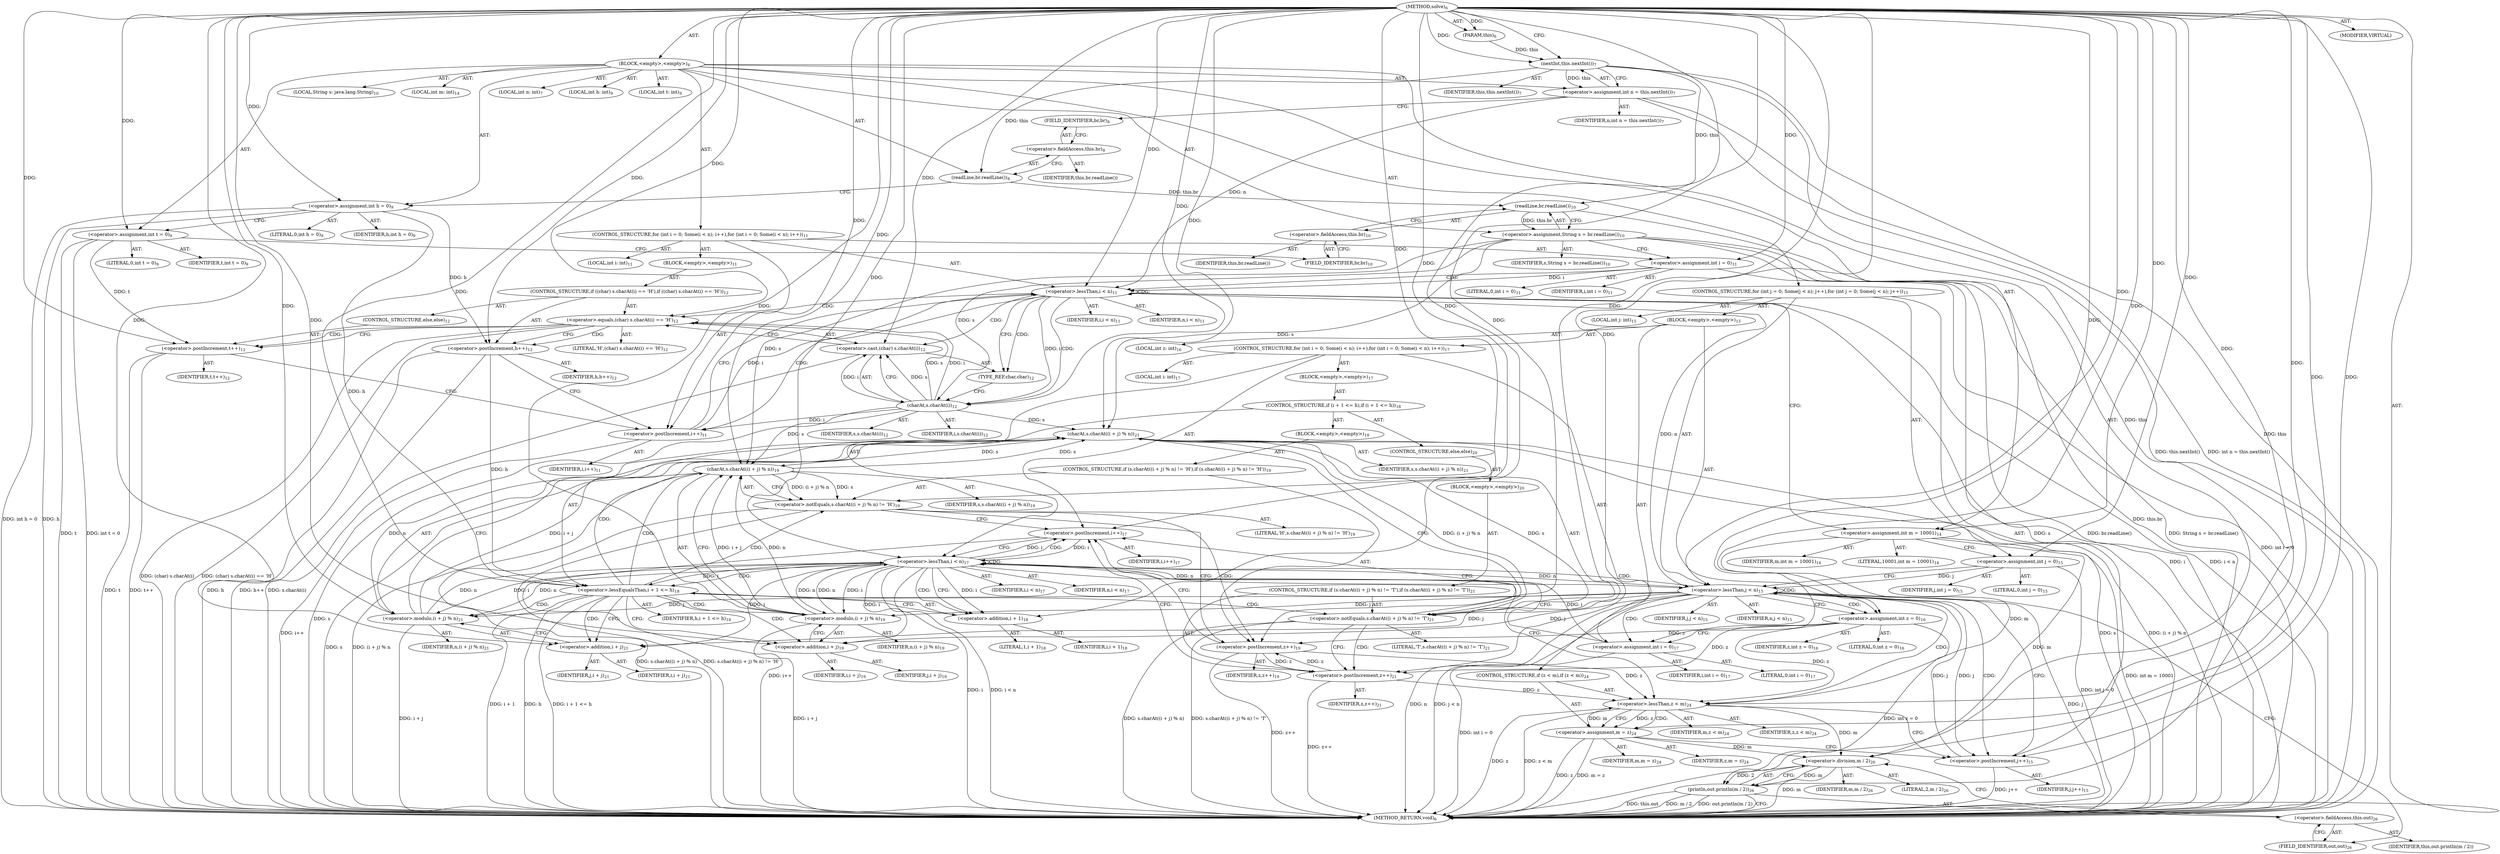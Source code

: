 digraph "solve" {  
"26" [label = <(METHOD,solve)<SUB>6</SUB>> ]
"4" [label = <(PARAM,this)<SUB>6</SUB>> ]
"27" [label = <(BLOCK,&lt;empty&gt;,&lt;empty&gt;)<SUB>6</SUB>> ]
"28" [label = <(LOCAL,int n: int)<SUB>7</SUB>> ]
"29" [label = <(&lt;operator&gt;.assignment,int n = this.nextInt())<SUB>7</SUB>> ]
"30" [label = <(IDENTIFIER,n,int n = this.nextInt())<SUB>7</SUB>> ]
"31" [label = <(nextInt,this.nextInt())<SUB>7</SUB>> ]
"3" [label = <(IDENTIFIER,this,this.nextInt())<SUB>7</SUB>> ]
"32" [label = <(readLine,br.readLine())<SUB>8</SUB>> ]
"33" [label = <(&lt;operator&gt;.fieldAccess,this.br)<SUB>8</SUB>> ]
"34" [label = <(IDENTIFIER,this,br.readLine())> ]
"35" [label = <(FIELD_IDENTIFIER,br,br)<SUB>8</SUB>> ]
"36" [label = <(LOCAL,int h: int)<SUB>9</SUB>> ]
"37" [label = <(LOCAL,int t: int)<SUB>9</SUB>> ]
"38" [label = <(&lt;operator&gt;.assignment,int h = 0)<SUB>9</SUB>> ]
"39" [label = <(IDENTIFIER,h,int h = 0)<SUB>9</SUB>> ]
"40" [label = <(LITERAL,0,int h = 0)<SUB>9</SUB>> ]
"41" [label = <(&lt;operator&gt;.assignment,int t = 0)<SUB>9</SUB>> ]
"42" [label = <(IDENTIFIER,t,int t = 0)<SUB>9</SUB>> ]
"43" [label = <(LITERAL,0,int t = 0)<SUB>9</SUB>> ]
"44" [label = <(LOCAL,String s: java.lang.String)<SUB>10</SUB>> ]
"45" [label = <(&lt;operator&gt;.assignment,String s = br.readLine())<SUB>10</SUB>> ]
"46" [label = <(IDENTIFIER,s,String s = br.readLine())<SUB>10</SUB>> ]
"47" [label = <(readLine,br.readLine())<SUB>10</SUB>> ]
"48" [label = <(&lt;operator&gt;.fieldAccess,this.br)<SUB>10</SUB>> ]
"49" [label = <(IDENTIFIER,this,br.readLine())> ]
"50" [label = <(FIELD_IDENTIFIER,br,br)<SUB>10</SUB>> ]
"51" [label = <(CONTROL_STRUCTURE,for (int i = 0; Some(i &lt; n); i++),for (int i = 0; Some(i &lt; n); i++))<SUB>11</SUB>> ]
"52" [label = <(LOCAL,int i: int)<SUB>11</SUB>> ]
"53" [label = <(&lt;operator&gt;.assignment,int i = 0)<SUB>11</SUB>> ]
"54" [label = <(IDENTIFIER,i,int i = 0)<SUB>11</SUB>> ]
"55" [label = <(LITERAL,0,int i = 0)<SUB>11</SUB>> ]
"56" [label = <(&lt;operator&gt;.lessThan,i &lt; n)<SUB>11</SUB>> ]
"57" [label = <(IDENTIFIER,i,i &lt; n)<SUB>11</SUB>> ]
"58" [label = <(IDENTIFIER,n,i &lt; n)<SUB>11</SUB>> ]
"59" [label = <(&lt;operator&gt;.postIncrement,i++)<SUB>11</SUB>> ]
"60" [label = <(IDENTIFIER,i,i++)<SUB>11</SUB>> ]
"61" [label = <(BLOCK,&lt;empty&gt;,&lt;empty&gt;)<SUB>11</SUB>> ]
"62" [label = <(CONTROL_STRUCTURE,if ((char) s.charAt(i) == 'H'),if ((char) s.charAt(i) == 'H'))<SUB>12</SUB>> ]
"63" [label = <(&lt;operator&gt;.equals,(char) s.charAt(i) == 'H')<SUB>12</SUB>> ]
"64" [label = <(&lt;operator&gt;.cast,(char) s.charAt(i))<SUB>12</SUB>> ]
"65" [label = <(TYPE_REF,char,char)<SUB>12</SUB>> ]
"66" [label = <(charAt,s.charAt(i))<SUB>12</SUB>> ]
"67" [label = <(IDENTIFIER,s,s.charAt(i))<SUB>12</SUB>> ]
"68" [label = <(IDENTIFIER,i,s.charAt(i))<SUB>12</SUB>> ]
"69" [label = <(LITERAL,'H',(char) s.charAt(i) == 'H')<SUB>12</SUB>> ]
"70" [label = <(&lt;operator&gt;.postIncrement,h++)<SUB>12</SUB>> ]
"71" [label = <(IDENTIFIER,h,h++)<SUB>12</SUB>> ]
"72" [label = <(CONTROL_STRUCTURE,else,else)<SUB>12</SUB>> ]
"73" [label = <(&lt;operator&gt;.postIncrement,t++)<SUB>12</SUB>> ]
"74" [label = <(IDENTIFIER,t,t++)<SUB>12</SUB>> ]
"75" [label = <(LOCAL,int m: int)<SUB>14</SUB>> ]
"76" [label = <(&lt;operator&gt;.assignment,int m = 10001)<SUB>14</SUB>> ]
"77" [label = <(IDENTIFIER,m,int m = 10001)<SUB>14</SUB>> ]
"78" [label = <(LITERAL,10001,int m = 10001)<SUB>14</SUB>> ]
"79" [label = <(CONTROL_STRUCTURE,for (int j = 0; Some(j &lt; n); j++),for (int j = 0; Some(j &lt; n); j++))<SUB>15</SUB>> ]
"80" [label = <(LOCAL,int j: int)<SUB>15</SUB>> ]
"81" [label = <(&lt;operator&gt;.assignment,int j = 0)<SUB>15</SUB>> ]
"82" [label = <(IDENTIFIER,j,int j = 0)<SUB>15</SUB>> ]
"83" [label = <(LITERAL,0,int j = 0)<SUB>15</SUB>> ]
"84" [label = <(&lt;operator&gt;.lessThan,j &lt; n)<SUB>15</SUB>> ]
"85" [label = <(IDENTIFIER,j,j &lt; n)<SUB>15</SUB>> ]
"86" [label = <(IDENTIFIER,n,j &lt; n)<SUB>15</SUB>> ]
"87" [label = <(&lt;operator&gt;.postIncrement,j++)<SUB>15</SUB>> ]
"88" [label = <(IDENTIFIER,j,j++)<SUB>15</SUB>> ]
"89" [label = <(BLOCK,&lt;empty&gt;,&lt;empty&gt;)<SUB>15</SUB>> ]
"90" [label = <(LOCAL,int z: int)<SUB>16</SUB>> ]
"91" [label = <(&lt;operator&gt;.assignment,int z = 0)<SUB>16</SUB>> ]
"92" [label = <(IDENTIFIER,z,int z = 0)<SUB>16</SUB>> ]
"93" [label = <(LITERAL,0,int z = 0)<SUB>16</SUB>> ]
"94" [label = <(CONTROL_STRUCTURE,for (int i = 0; Some(i &lt; n); i++),for (int i = 0; Some(i &lt; n); i++))<SUB>17</SUB>> ]
"95" [label = <(LOCAL,int i: int)<SUB>17</SUB>> ]
"96" [label = <(&lt;operator&gt;.assignment,int i = 0)<SUB>17</SUB>> ]
"97" [label = <(IDENTIFIER,i,int i = 0)<SUB>17</SUB>> ]
"98" [label = <(LITERAL,0,int i = 0)<SUB>17</SUB>> ]
"99" [label = <(&lt;operator&gt;.lessThan,i &lt; n)<SUB>17</SUB>> ]
"100" [label = <(IDENTIFIER,i,i &lt; n)<SUB>17</SUB>> ]
"101" [label = <(IDENTIFIER,n,i &lt; n)<SUB>17</SUB>> ]
"102" [label = <(&lt;operator&gt;.postIncrement,i++)<SUB>17</SUB>> ]
"103" [label = <(IDENTIFIER,i,i++)<SUB>17</SUB>> ]
"104" [label = <(BLOCK,&lt;empty&gt;,&lt;empty&gt;)<SUB>17</SUB>> ]
"105" [label = <(CONTROL_STRUCTURE,if (i + 1 &lt;= h),if (i + 1 &lt;= h))<SUB>18</SUB>> ]
"106" [label = <(&lt;operator&gt;.lessEqualsThan,i + 1 &lt;= h)<SUB>18</SUB>> ]
"107" [label = <(&lt;operator&gt;.addition,i + 1)<SUB>18</SUB>> ]
"108" [label = <(IDENTIFIER,i,i + 1)<SUB>18</SUB>> ]
"109" [label = <(LITERAL,1,i + 1)<SUB>18</SUB>> ]
"110" [label = <(IDENTIFIER,h,i + 1 &lt;= h)<SUB>18</SUB>> ]
"111" [label = <(BLOCK,&lt;empty&gt;,&lt;empty&gt;)<SUB>18</SUB>> ]
"112" [label = <(CONTROL_STRUCTURE,if (s.charAt((i + j) % n) != 'H'),if (s.charAt((i + j) % n) != 'H'))<SUB>19</SUB>> ]
"113" [label = <(&lt;operator&gt;.notEquals,s.charAt((i + j) % n) != 'H')<SUB>19</SUB>> ]
"114" [label = <(charAt,s.charAt((i + j) % n))<SUB>19</SUB>> ]
"115" [label = <(IDENTIFIER,s,s.charAt((i + j) % n))<SUB>19</SUB>> ]
"116" [label = <(&lt;operator&gt;.modulo,(i + j) % n)<SUB>19</SUB>> ]
"117" [label = <(&lt;operator&gt;.addition,i + j)<SUB>19</SUB>> ]
"118" [label = <(IDENTIFIER,i,i + j)<SUB>19</SUB>> ]
"119" [label = <(IDENTIFIER,j,i + j)<SUB>19</SUB>> ]
"120" [label = <(IDENTIFIER,n,(i + j) % n)<SUB>19</SUB>> ]
"121" [label = <(LITERAL,'H',s.charAt((i + j) % n) != 'H')<SUB>19</SUB>> ]
"122" [label = <(&lt;operator&gt;.postIncrement,z++)<SUB>19</SUB>> ]
"123" [label = <(IDENTIFIER,z,z++)<SUB>19</SUB>> ]
"124" [label = <(CONTROL_STRUCTURE,else,else)<SUB>20</SUB>> ]
"125" [label = <(BLOCK,&lt;empty&gt;,&lt;empty&gt;)<SUB>20</SUB>> ]
"126" [label = <(CONTROL_STRUCTURE,if (s.charAt((i + j) % n) != 'T'),if (s.charAt((i + j) % n) != 'T'))<SUB>21</SUB>> ]
"127" [label = <(&lt;operator&gt;.notEquals,s.charAt((i + j) % n) != 'T')<SUB>21</SUB>> ]
"128" [label = <(charAt,s.charAt((i + j) % n))<SUB>21</SUB>> ]
"129" [label = <(IDENTIFIER,s,s.charAt((i + j) % n))<SUB>21</SUB>> ]
"130" [label = <(&lt;operator&gt;.modulo,(i + j) % n)<SUB>21</SUB>> ]
"131" [label = <(&lt;operator&gt;.addition,i + j)<SUB>21</SUB>> ]
"132" [label = <(IDENTIFIER,i,i + j)<SUB>21</SUB>> ]
"133" [label = <(IDENTIFIER,j,i + j)<SUB>21</SUB>> ]
"134" [label = <(IDENTIFIER,n,(i + j) % n)<SUB>21</SUB>> ]
"135" [label = <(LITERAL,'T',s.charAt((i + j) % n) != 'T')<SUB>21</SUB>> ]
"136" [label = <(&lt;operator&gt;.postIncrement,z++)<SUB>21</SUB>> ]
"137" [label = <(IDENTIFIER,z,z++)<SUB>21</SUB>> ]
"138" [label = <(CONTROL_STRUCTURE,if (z &lt; m),if (z &lt; m))<SUB>24</SUB>> ]
"139" [label = <(&lt;operator&gt;.lessThan,z &lt; m)<SUB>24</SUB>> ]
"140" [label = <(IDENTIFIER,z,z &lt; m)<SUB>24</SUB>> ]
"141" [label = <(IDENTIFIER,m,z &lt; m)<SUB>24</SUB>> ]
"142" [label = <(&lt;operator&gt;.assignment,m = z)<SUB>24</SUB>> ]
"143" [label = <(IDENTIFIER,m,m = z)<SUB>24</SUB>> ]
"144" [label = <(IDENTIFIER,z,m = z)<SUB>24</SUB>> ]
"145" [label = <(println,out.println(m / 2))<SUB>26</SUB>> ]
"146" [label = <(&lt;operator&gt;.fieldAccess,this.out)<SUB>26</SUB>> ]
"147" [label = <(IDENTIFIER,this,out.println(m / 2))> ]
"148" [label = <(FIELD_IDENTIFIER,out,out)<SUB>26</SUB>> ]
"149" [label = <(&lt;operator&gt;.division,m / 2)<SUB>26</SUB>> ]
"150" [label = <(IDENTIFIER,m,m / 2)<SUB>26</SUB>> ]
"151" [label = <(LITERAL,2,m / 2)<SUB>26</SUB>> ]
"152" [label = <(MODIFIER,VIRTUAL)> ]
"153" [label = <(METHOD_RETURN,void)<SUB>6</SUB>> ]
  "26" -> "4"  [ label = "AST: "] 
  "26" -> "27"  [ label = "AST: "] 
  "26" -> "152"  [ label = "AST: "] 
  "26" -> "153"  [ label = "AST: "] 
  "27" -> "28"  [ label = "AST: "] 
  "27" -> "29"  [ label = "AST: "] 
  "27" -> "32"  [ label = "AST: "] 
  "27" -> "36"  [ label = "AST: "] 
  "27" -> "37"  [ label = "AST: "] 
  "27" -> "38"  [ label = "AST: "] 
  "27" -> "41"  [ label = "AST: "] 
  "27" -> "44"  [ label = "AST: "] 
  "27" -> "45"  [ label = "AST: "] 
  "27" -> "51"  [ label = "AST: "] 
  "27" -> "75"  [ label = "AST: "] 
  "27" -> "76"  [ label = "AST: "] 
  "27" -> "79"  [ label = "AST: "] 
  "27" -> "145"  [ label = "AST: "] 
  "29" -> "30"  [ label = "AST: "] 
  "29" -> "31"  [ label = "AST: "] 
  "31" -> "3"  [ label = "AST: "] 
  "32" -> "33"  [ label = "AST: "] 
  "33" -> "34"  [ label = "AST: "] 
  "33" -> "35"  [ label = "AST: "] 
  "38" -> "39"  [ label = "AST: "] 
  "38" -> "40"  [ label = "AST: "] 
  "41" -> "42"  [ label = "AST: "] 
  "41" -> "43"  [ label = "AST: "] 
  "45" -> "46"  [ label = "AST: "] 
  "45" -> "47"  [ label = "AST: "] 
  "47" -> "48"  [ label = "AST: "] 
  "48" -> "49"  [ label = "AST: "] 
  "48" -> "50"  [ label = "AST: "] 
  "51" -> "52"  [ label = "AST: "] 
  "51" -> "53"  [ label = "AST: "] 
  "51" -> "56"  [ label = "AST: "] 
  "51" -> "59"  [ label = "AST: "] 
  "51" -> "61"  [ label = "AST: "] 
  "53" -> "54"  [ label = "AST: "] 
  "53" -> "55"  [ label = "AST: "] 
  "56" -> "57"  [ label = "AST: "] 
  "56" -> "58"  [ label = "AST: "] 
  "59" -> "60"  [ label = "AST: "] 
  "61" -> "62"  [ label = "AST: "] 
  "62" -> "63"  [ label = "AST: "] 
  "62" -> "70"  [ label = "AST: "] 
  "62" -> "72"  [ label = "AST: "] 
  "63" -> "64"  [ label = "AST: "] 
  "63" -> "69"  [ label = "AST: "] 
  "64" -> "65"  [ label = "AST: "] 
  "64" -> "66"  [ label = "AST: "] 
  "66" -> "67"  [ label = "AST: "] 
  "66" -> "68"  [ label = "AST: "] 
  "70" -> "71"  [ label = "AST: "] 
  "72" -> "73"  [ label = "AST: "] 
  "73" -> "74"  [ label = "AST: "] 
  "76" -> "77"  [ label = "AST: "] 
  "76" -> "78"  [ label = "AST: "] 
  "79" -> "80"  [ label = "AST: "] 
  "79" -> "81"  [ label = "AST: "] 
  "79" -> "84"  [ label = "AST: "] 
  "79" -> "87"  [ label = "AST: "] 
  "79" -> "89"  [ label = "AST: "] 
  "81" -> "82"  [ label = "AST: "] 
  "81" -> "83"  [ label = "AST: "] 
  "84" -> "85"  [ label = "AST: "] 
  "84" -> "86"  [ label = "AST: "] 
  "87" -> "88"  [ label = "AST: "] 
  "89" -> "90"  [ label = "AST: "] 
  "89" -> "91"  [ label = "AST: "] 
  "89" -> "94"  [ label = "AST: "] 
  "89" -> "138"  [ label = "AST: "] 
  "91" -> "92"  [ label = "AST: "] 
  "91" -> "93"  [ label = "AST: "] 
  "94" -> "95"  [ label = "AST: "] 
  "94" -> "96"  [ label = "AST: "] 
  "94" -> "99"  [ label = "AST: "] 
  "94" -> "102"  [ label = "AST: "] 
  "94" -> "104"  [ label = "AST: "] 
  "96" -> "97"  [ label = "AST: "] 
  "96" -> "98"  [ label = "AST: "] 
  "99" -> "100"  [ label = "AST: "] 
  "99" -> "101"  [ label = "AST: "] 
  "102" -> "103"  [ label = "AST: "] 
  "104" -> "105"  [ label = "AST: "] 
  "105" -> "106"  [ label = "AST: "] 
  "105" -> "111"  [ label = "AST: "] 
  "105" -> "124"  [ label = "AST: "] 
  "106" -> "107"  [ label = "AST: "] 
  "106" -> "110"  [ label = "AST: "] 
  "107" -> "108"  [ label = "AST: "] 
  "107" -> "109"  [ label = "AST: "] 
  "111" -> "112"  [ label = "AST: "] 
  "112" -> "113"  [ label = "AST: "] 
  "112" -> "122"  [ label = "AST: "] 
  "113" -> "114"  [ label = "AST: "] 
  "113" -> "121"  [ label = "AST: "] 
  "114" -> "115"  [ label = "AST: "] 
  "114" -> "116"  [ label = "AST: "] 
  "116" -> "117"  [ label = "AST: "] 
  "116" -> "120"  [ label = "AST: "] 
  "117" -> "118"  [ label = "AST: "] 
  "117" -> "119"  [ label = "AST: "] 
  "122" -> "123"  [ label = "AST: "] 
  "124" -> "125"  [ label = "AST: "] 
  "125" -> "126"  [ label = "AST: "] 
  "126" -> "127"  [ label = "AST: "] 
  "126" -> "136"  [ label = "AST: "] 
  "127" -> "128"  [ label = "AST: "] 
  "127" -> "135"  [ label = "AST: "] 
  "128" -> "129"  [ label = "AST: "] 
  "128" -> "130"  [ label = "AST: "] 
  "130" -> "131"  [ label = "AST: "] 
  "130" -> "134"  [ label = "AST: "] 
  "131" -> "132"  [ label = "AST: "] 
  "131" -> "133"  [ label = "AST: "] 
  "136" -> "137"  [ label = "AST: "] 
  "138" -> "139"  [ label = "AST: "] 
  "138" -> "142"  [ label = "AST: "] 
  "139" -> "140"  [ label = "AST: "] 
  "139" -> "141"  [ label = "AST: "] 
  "142" -> "143"  [ label = "AST: "] 
  "142" -> "144"  [ label = "AST: "] 
  "145" -> "146"  [ label = "AST: "] 
  "145" -> "149"  [ label = "AST: "] 
  "146" -> "147"  [ label = "AST: "] 
  "146" -> "148"  [ label = "AST: "] 
  "149" -> "150"  [ label = "AST: "] 
  "149" -> "151"  [ label = "AST: "] 
  "29" -> "35"  [ label = "CFG: "] 
  "32" -> "38"  [ label = "CFG: "] 
  "38" -> "41"  [ label = "CFG: "] 
  "41" -> "50"  [ label = "CFG: "] 
  "45" -> "53"  [ label = "CFG: "] 
  "76" -> "81"  [ label = "CFG: "] 
  "145" -> "153"  [ label = "CFG: "] 
  "31" -> "29"  [ label = "CFG: "] 
  "33" -> "32"  [ label = "CFG: "] 
  "47" -> "45"  [ label = "CFG: "] 
  "53" -> "56"  [ label = "CFG: "] 
  "56" -> "65"  [ label = "CFG: "] 
  "56" -> "76"  [ label = "CFG: "] 
  "59" -> "56"  [ label = "CFG: "] 
  "81" -> "84"  [ label = "CFG: "] 
  "84" -> "91"  [ label = "CFG: "] 
  "84" -> "148"  [ label = "CFG: "] 
  "87" -> "84"  [ label = "CFG: "] 
  "146" -> "149"  [ label = "CFG: "] 
  "149" -> "145"  [ label = "CFG: "] 
  "35" -> "33"  [ label = "CFG: "] 
  "48" -> "47"  [ label = "CFG: "] 
  "91" -> "96"  [ label = "CFG: "] 
  "148" -> "146"  [ label = "CFG: "] 
  "50" -> "48"  [ label = "CFG: "] 
  "63" -> "70"  [ label = "CFG: "] 
  "63" -> "73"  [ label = "CFG: "] 
  "70" -> "59"  [ label = "CFG: "] 
  "96" -> "99"  [ label = "CFG: "] 
  "99" -> "107"  [ label = "CFG: "] 
  "99" -> "139"  [ label = "CFG: "] 
  "102" -> "99"  [ label = "CFG: "] 
  "139" -> "142"  [ label = "CFG: "] 
  "139" -> "87"  [ label = "CFG: "] 
  "142" -> "87"  [ label = "CFG: "] 
  "64" -> "63"  [ label = "CFG: "] 
  "73" -> "59"  [ label = "CFG: "] 
  "65" -> "66"  [ label = "CFG: "] 
  "66" -> "64"  [ label = "CFG: "] 
  "106" -> "117"  [ label = "CFG: "] 
  "106" -> "131"  [ label = "CFG: "] 
  "107" -> "106"  [ label = "CFG: "] 
  "113" -> "122"  [ label = "CFG: "] 
  "113" -> "102"  [ label = "CFG: "] 
  "122" -> "102"  [ label = "CFG: "] 
  "114" -> "113"  [ label = "CFG: "] 
  "127" -> "136"  [ label = "CFG: "] 
  "127" -> "102"  [ label = "CFG: "] 
  "136" -> "102"  [ label = "CFG: "] 
  "116" -> "114"  [ label = "CFG: "] 
  "128" -> "127"  [ label = "CFG: "] 
  "117" -> "116"  [ label = "CFG: "] 
  "130" -> "128"  [ label = "CFG: "] 
  "131" -> "130"  [ label = "CFG: "] 
  "26" -> "31"  [ label = "CFG: "] 
  "31" -> "153"  [ label = "DDG: this"] 
  "29" -> "153"  [ label = "DDG: this.nextInt()"] 
  "29" -> "153"  [ label = "DDG: int n = this.nextInt()"] 
  "38" -> "153"  [ label = "DDG: h"] 
  "38" -> "153"  [ label = "DDG: int h = 0"] 
  "41" -> "153"  [ label = "DDG: t"] 
  "41" -> "153"  [ label = "DDG: int t = 0"] 
  "45" -> "153"  [ label = "DDG: s"] 
  "47" -> "153"  [ label = "DDG: this.br"] 
  "45" -> "153"  [ label = "DDG: br.readLine()"] 
  "45" -> "153"  [ label = "DDG: String s = br.readLine()"] 
  "53" -> "153"  [ label = "DDG: int i = 0"] 
  "56" -> "153"  [ label = "DDG: i"] 
  "56" -> "153"  [ label = "DDG: i &lt; n"] 
  "76" -> "153"  [ label = "DDG: int m = 10001"] 
  "81" -> "153"  [ label = "DDG: int j = 0"] 
  "84" -> "153"  [ label = "DDG: j"] 
  "84" -> "153"  [ label = "DDG: n"] 
  "84" -> "153"  [ label = "DDG: j &lt; n"] 
  "145" -> "153"  [ label = "DDG: this.out"] 
  "149" -> "153"  [ label = "DDG: m"] 
  "145" -> "153"  [ label = "DDG: m / 2"] 
  "145" -> "153"  [ label = "DDG: out.println(m / 2)"] 
  "91" -> "153"  [ label = "DDG: int z = 0"] 
  "96" -> "153"  [ label = "DDG: int i = 0"] 
  "99" -> "153"  [ label = "DDG: i"] 
  "99" -> "153"  [ label = "DDG: i &lt; n"] 
  "139" -> "153"  [ label = "DDG: z"] 
  "139" -> "153"  [ label = "DDG: z &lt; m"] 
  "142" -> "153"  [ label = "DDG: z"] 
  "142" -> "153"  [ label = "DDG: m = z"] 
  "87" -> "153"  [ label = "DDG: j++"] 
  "106" -> "153"  [ label = "DDG: i + 1"] 
  "106" -> "153"  [ label = "DDG: h"] 
  "106" -> "153"  [ label = "DDG: i + 1 &lt;= h"] 
  "128" -> "153"  [ label = "DDG: s"] 
  "130" -> "153"  [ label = "DDG: i + j"] 
  "128" -> "153"  [ label = "DDG: (i + j) % n"] 
  "127" -> "153"  [ label = "DDG: s.charAt((i + j) % n)"] 
  "127" -> "153"  [ label = "DDG: s.charAt((i + j) % n) != 'T'"] 
  "136" -> "153"  [ label = "DDG: z++"] 
  "114" -> "153"  [ label = "DDG: s"] 
  "116" -> "153"  [ label = "DDG: i + j"] 
  "114" -> "153"  [ label = "DDG: (i + j) % n"] 
  "113" -> "153"  [ label = "DDG: s.charAt((i + j) % n)"] 
  "113" -> "153"  [ label = "DDG: s.charAt((i + j) % n) != 'H'"] 
  "122" -> "153"  [ label = "DDG: z++"] 
  "102" -> "153"  [ label = "DDG: i++"] 
  "66" -> "153"  [ label = "DDG: s"] 
  "64" -> "153"  [ label = "DDG: s.charAt(i)"] 
  "63" -> "153"  [ label = "DDG: (char) s.charAt(i)"] 
  "63" -> "153"  [ label = "DDG: (char) s.charAt(i) == 'H'"] 
  "73" -> "153"  [ label = "DDG: t"] 
  "73" -> "153"  [ label = "DDG: t++"] 
  "70" -> "153"  [ label = "DDG: h"] 
  "70" -> "153"  [ label = "DDG: h++"] 
  "59" -> "153"  [ label = "DDG: i++"] 
  "26" -> "4"  [ label = "DDG: "] 
  "31" -> "29"  [ label = "DDG: this"] 
  "26" -> "38"  [ label = "DDG: "] 
  "26" -> "41"  [ label = "DDG: "] 
  "47" -> "45"  [ label = "DDG: this.br"] 
  "26" -> "76"  [ label = "DDG: "] 
  "31" -> "32"  [ label = "DDG: this"] 
  "26" -> "53"  [ label = "DDG: "] 
  "26" -> "81"  [ label = "DDG: "] 
  "31" -> "145"  [ label = "DDG: this"] 
  "149" -> "145"  [ label = "DDG: m"] 
  "149" -> "145"  [ label = "DDG: 2"] 
  "4" -> "31"  [ label = "DDG: this"] 
  "26" -> "31"  [ label = "DDG: "] 
  "31" -> "47"  [ label = "DDG: this"] 
  "32" -> "47"  [ label = "DDG: this.br"] 
  "53" -> "56"  [ label = "DDG: i"] 
  "59" -> "56"  [ label = "DDG: i"] 
  "26" -> "56"  [ label = "DDG: "] 
  "29" -> "56"  [ label = "DDG: n"] 
  "66" -> "59"  [ label = "DDG: i"] 
  "26" -> "59"  [ label = "DDG: "] 
  "81" -> "84"  [ label = "DDG: j"] 
  "87" -> "84"  [ label = "DDG: j"] 
  "26" -> "84"  [ label = "DDG: "] 
  "56" -> "84"  [ label = "DDG: n"] 
  "99" -> "84"  [ label = "DDG: n"] 
  "84" -> "87"  [ label = "DDG: j"] 
  "26" -> "87"  [ label = "DDG: "] 
  "26" -> "91"  [ label = "DDG: "] 
  "76" -> "149"  [ label = "DDG: m"] 
  "139" -> "149"  [ label = "DDG: m"] 
  "142" -> "149"  [ label = "DDG: m"] 
  "26" -> "149"  [ label = "DDG: "] 
  "26" -> "96"  [ label = "DDG: "] 
  "139" -> "142"  [ label = "DDG: z"] 
  "26" -> "142"  [ label = "DDG: "] 
  "26" -> "63"  [ label = "DDG: "] 
  "66" -> "63"  [ label = "DDG: s"] 
  "66" -> "63"  [ label = "DDG: i"] 
  "38" -> "70"  [ label = "DDG: h"] 
  "26" -> "70"  [ label = "DDG: "] 
  "96" -> "99"  [ label = "DDG: i"] 
  "102" -> "99"  [ label = "DDG: i"] 
  "26" -> "99"  [ label = "DDG: "] 
  "84" -> "99"  [ label = "DDG: n"] 
  "130" -> "99"  [ label = "DDG: n"] 
  "116" -> "99"  [ label = "DDG: n"] 
  "26" -> "102"  [ label = "DDG: "] 
  "99" -> "102"  [ label = "DDG: i"] 
  "91" -> "139"  [ label = "DDG: z"] 
  "136" -> "139"  [ label = "DDG: z"] 
  "122" -> "139"  [ label = "DDG: z"] 
  "26" -> "139"  [ label = "DDG: "] 
  "76" -> "139"  [ label = "DDG: m"] 
  "142" -> "139"  [ label = "DDG: m"] 
  "26" -> "64"  [ label = "DDG: "] 
  "66" -> "64"  [ label = "DDG: s"] 
  "66" -> "64"  [ label = "DDG: i"] 
  "41" -> "73"  [ label = "DDG: t"] 
  "26" -> "73"  [ label = "DDG: "] 
  "45" -> "66"  [ label = "DDG: s"] 
  "26" -> "66"  [ label = "DDG: "] 
  "56" -> "66"  [ label = "DDG: i"] 
  "99" -> "106"  [ label = "DDG: i"] 
  "26" -> "106"  [ label = "DDG: "] 
  "38" -> "106"  [ label = "DDG: h"] 
  "70" -> "106"  [ label = "DDG: h"] 
  "99" -> "107"  [ label = "DDG: i"] 
  "26" -> "107"  [ label = "DDG: "] 
  "114" -> "113"  [ label = "DDG: s"] 
  "114" -> "113"  [ label = "DDG: (i + j) % n"] 
  "26" -> "113"  [ label = "DDG: "] 
  "91" -> "122"  [ label = "DDG: z"] 
  "136" -> "122"  [ label = "DDG: z"] 
  "26" -> "122"  [ label = "DDG: "] 
  "45" -> "114"  [ label = "DDG: s"] 
  "128" -> "114"  [ label = "DDG: s"] 
  "66" -> "114"  [ label = "DDG: s"] 
  "26" -> "114"  [ label = "DDG: "] 
  "116" -> "114"  [ label = "DDG: i + j"] 
  "116" -> "114"  [ label = "DDG: n"] 
  "128" -> "127"  [ label = "DDG: s"] 
  "128" -> "127"  [ label = "DDG: (i + j) % n"] 
  "26" -> "127"  [ label = "DDG: "] 
  "91" -> "136"  [ label = "DDG: z"] 
  "122" -> "136"  [ label = "DDG: z"] 
  "26" -> "136"  [ label = "DDG: "] 
  "26" -> "116"  [ label = "DDG: "] 
  "99" -> "116"  [ label = "DDG: i"] 
  "84" -> "116"  [ label = "DDG: j"] 
  "99" -> "116"  [ label = "DDG: n"] 
  "45" -> "128"  [ label = "DDG: s"] 
  "114" -> "128"  [ label = "DDG: s"] 
  "66" -> "128"  [ label = "DDG: s"] 
  "26" -> "128"  [ label = "DDG: "] 
  "130" -> "128"  [ label = "DDG: i + j"] 
  "130" -> "128"  [ label = "DDG: n"] 
  "26" -> "117"  [ label = "DDG: "] 
  "99" -> "117"  [ label = "DDG: i"] 
  "84" -> "117"  [ label = "DDG: j"] 
  "26" -> "130"  [ label = "DDG: "] 
  "99" -> "130"  [ label = "DDG: i"] 
  "84" -> "130"  [ label = "DDG: j"] 
  "99" -> "130"  [ label = "DDG: n"] 
  "26" -> "131"  [ label = "DDG: "] 
  "99" -> "131"  [ label = "DDG: i"] 
  "84" -> "131"  [ label = "DDG: j"] 
  "56" -> "64"  [ label = "CDG: "] 
  "56" -> "66"  [ label = "CDG: "] 
  "56" -> "56"  [ label = "CDG: "] 
  "56" -> "65"  [ label = "CDG: "] 
  "56" -> "59"  [ label = "CDG: "] 
  "56" -> "63"  [ label = "CDG: "] 
  "84" -> "96"  [ label = "CDG: "] 
  "84" -> "99"  [ label = "CDG: "] 
  "84" -> "84"  [ label = "CDG: "] 
  "84" -> "87"  [ label = "CDG: "] 
  "84" -> "91"  [ label = "CDG: "] 
  "84" -> "139"  [ label = "CDG: "] 
  "63" -> "73"  [ label = "CDG: "] 
  "63" -> "70"  [ label = "CDG: "] 
  "99" -> "107"  [ label = "CDG: "] 
  "99" -> "99"  [ label = "CDG: "] 
  "99" -> "102"  [ label = "CDG: "] 
  "99" -> "106"  [ label = "CDG: "] 
  "139" -> "142"  [ label = "CDG: "] 
  "106" -> "113"  [ label = "CDG: "] 
  "106" -> "116"  [ label = "CDG: "] 
  "106" -> "128"  [ label = "CDG: "] 
  "106" -> "114"  [ label = "CDG: "] 
  "106" -> "131"  [ label = "CDG: "] 
  "106" -> "130"  [ label = "CDG: "] 
  "106" -> "117"  [ label = "CDG: "] 
  "106" -> "127"  [ label = "CDG: "] 
  "113" -> "122"  [ label = "CDG: "] 
  "127" -> "136"  [ label = "CDG: "] 
}
